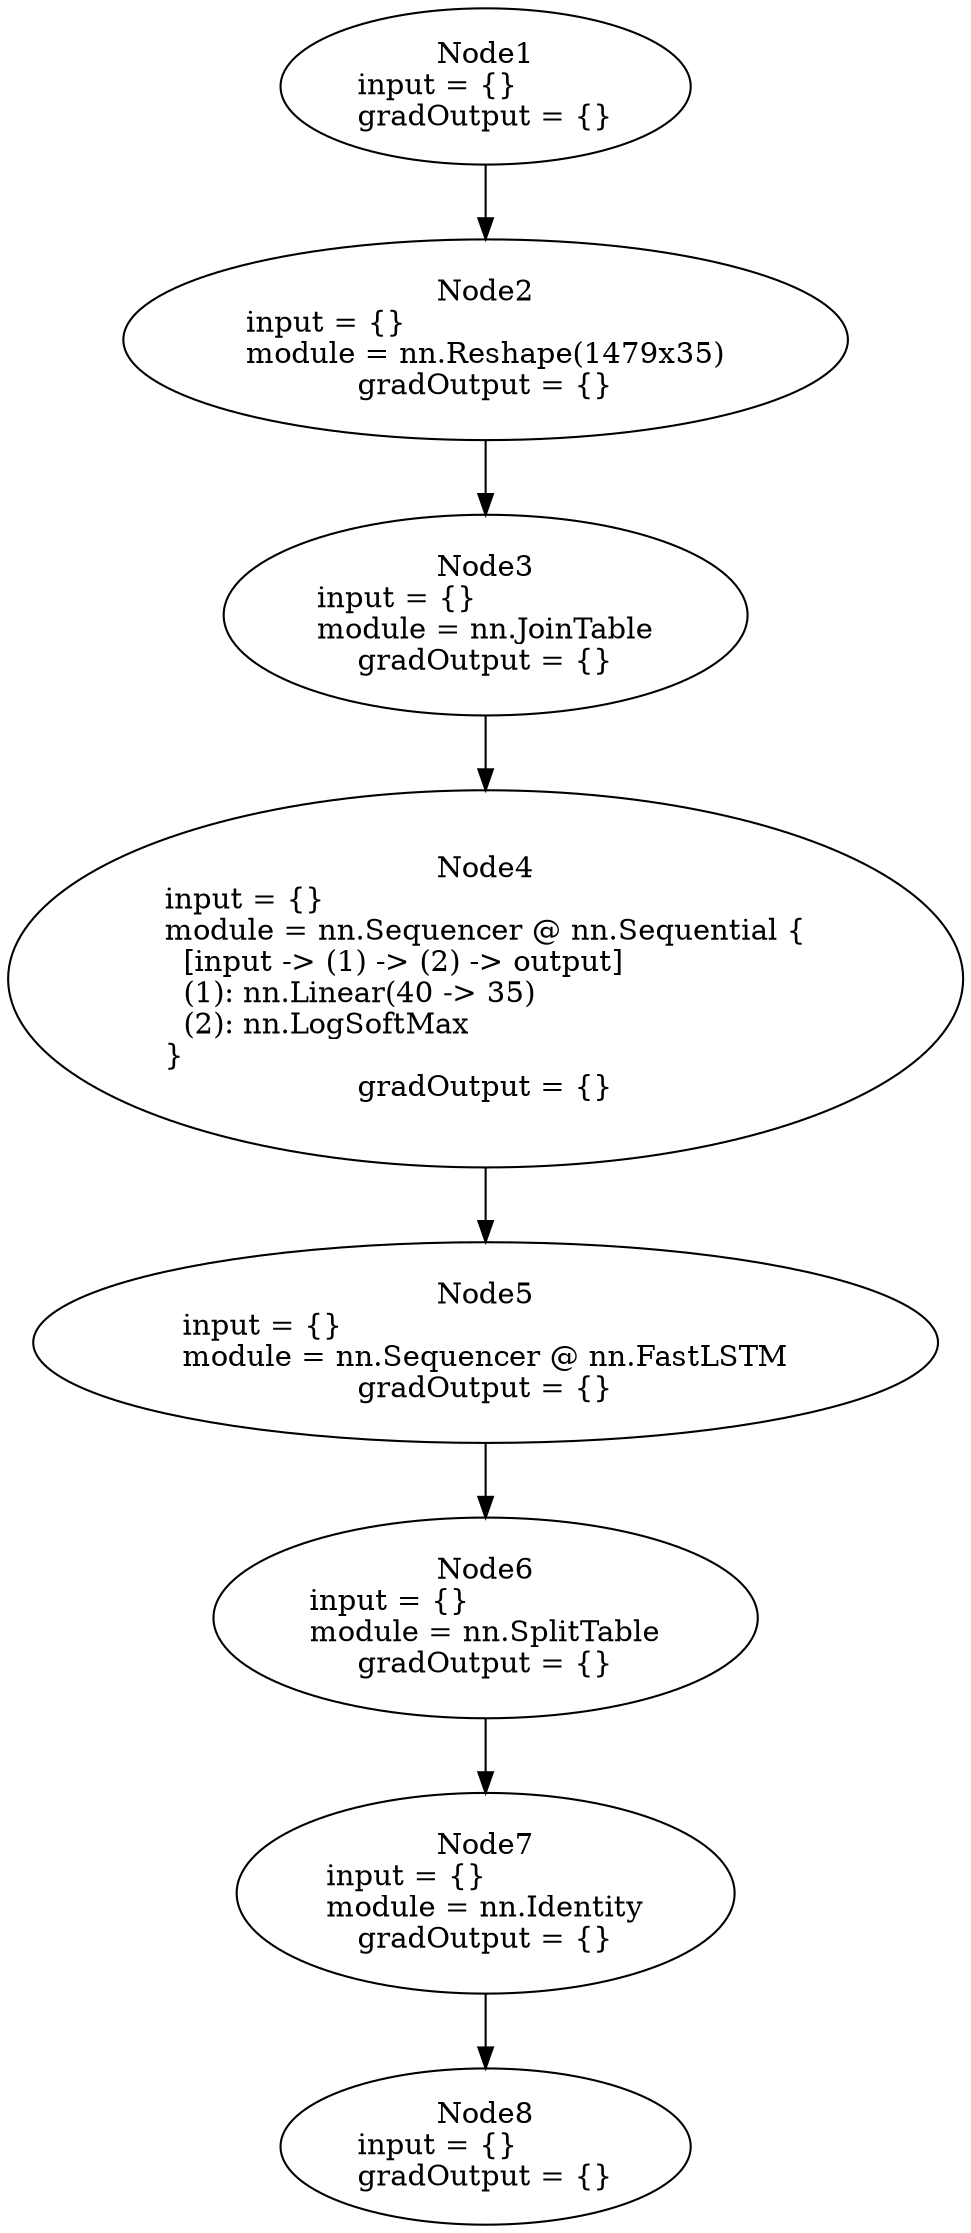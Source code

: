 digraph G {
	graph [bb="0,0,356,1066"];
	node [label="\N",
		shape=oval
	];
	n1	 [height=1.041,
		label="Node1\ninput = {}\lgradOutput = {}",
		pos="178,1028",
		tooltip="[[C]]:-1",
		width=2.0925];
	n2	 [height=1.3356,
		label="Node2\ninput = {}\lmodule = nn.Reshape(1479x35)\lgradOutput = {}",
		pos="178,906",
		tooltip="[learner.lua]:236",
		width=3.7843];
	n1 -> n2	 [pos="e,178,954.5 178,990.34 178,982.22 178,973.42 178,964.68"];
	n3	 [height=1.3356,
		label="Node3\ninput = {}\lmodule = nn.JoinTable\lgradOutput = {}",
		pos="178,774",
		tooltip="[learner.lua]:237",
		width=2.817];
	n2 -> n3	 [pos="e,178,822.48 178,857.7 178,849.54 178,840.99 178,832.6"];
	n4	 [height=2.5142,
		label="Node4\ninput = {}\lmodule = nn.Sequencer @ nn.Sequential {\l  [input -> (1) -> (2) -> output]\l  (1): nn.Linear(40 -> 35)\l  (2): \
nn.LogSoftMax\l}\lgradOutput = {}",
		pos="178,599",
		tooltip="[learner.lua]:238",
		width=4.9471];
	n3 -> n4	 [pos="e,178,689.79 178,725.73 178,717.59 178,708.86 178,699.93"];
	n5	 [height=1.3356,
		label="Node5\ninput = {}\lmodule = nn.Sequencer @ nn.FastLSTM\lgradOutput = {}",
		pos="178,424",
		tooltip="[learner.lua]:232",
		width=4.7852];
	n4 -> n5	 [pos="e,178,472.17 178,508.46 178,499.55 178,490.68 178,482.24"];
	n6	 [height=1.3356,
		label="Node6\ninput = {}\lmodule = nn.SplitTable\lgradOutput = {}",
		pos="178,292",
		tooltip="[learner.lua]:223",
		width=2.8742];
	n5 -> n6	 [pos="e,178,340.48 178,375.7 178,367.54 178,358.99 178,350.6"];
	n7	 [height=1.3356,
		label="Node7\ninput = {}\lmodule = nn.Identity\lgradOutput = {}",
		pos="178,160",
		tooltip="[learner.lua]:222",
		width=2.6117];
	n6 -> n7	 [pos="e,178,208.48 178,243.7 178,235.54 178,226.99 178,218.6"];
	n8	 [height=1.041,
		label="Node8\ninput = {}\lgradOutput = {}",
		pos="178,38",
		tooltip="[[C]]:-1",
		width=2.0925];
	n7 -> n8	 [pos="e,178,75.722 178,111.57 178,103.1 178,94.269 178,85.81"];
}
